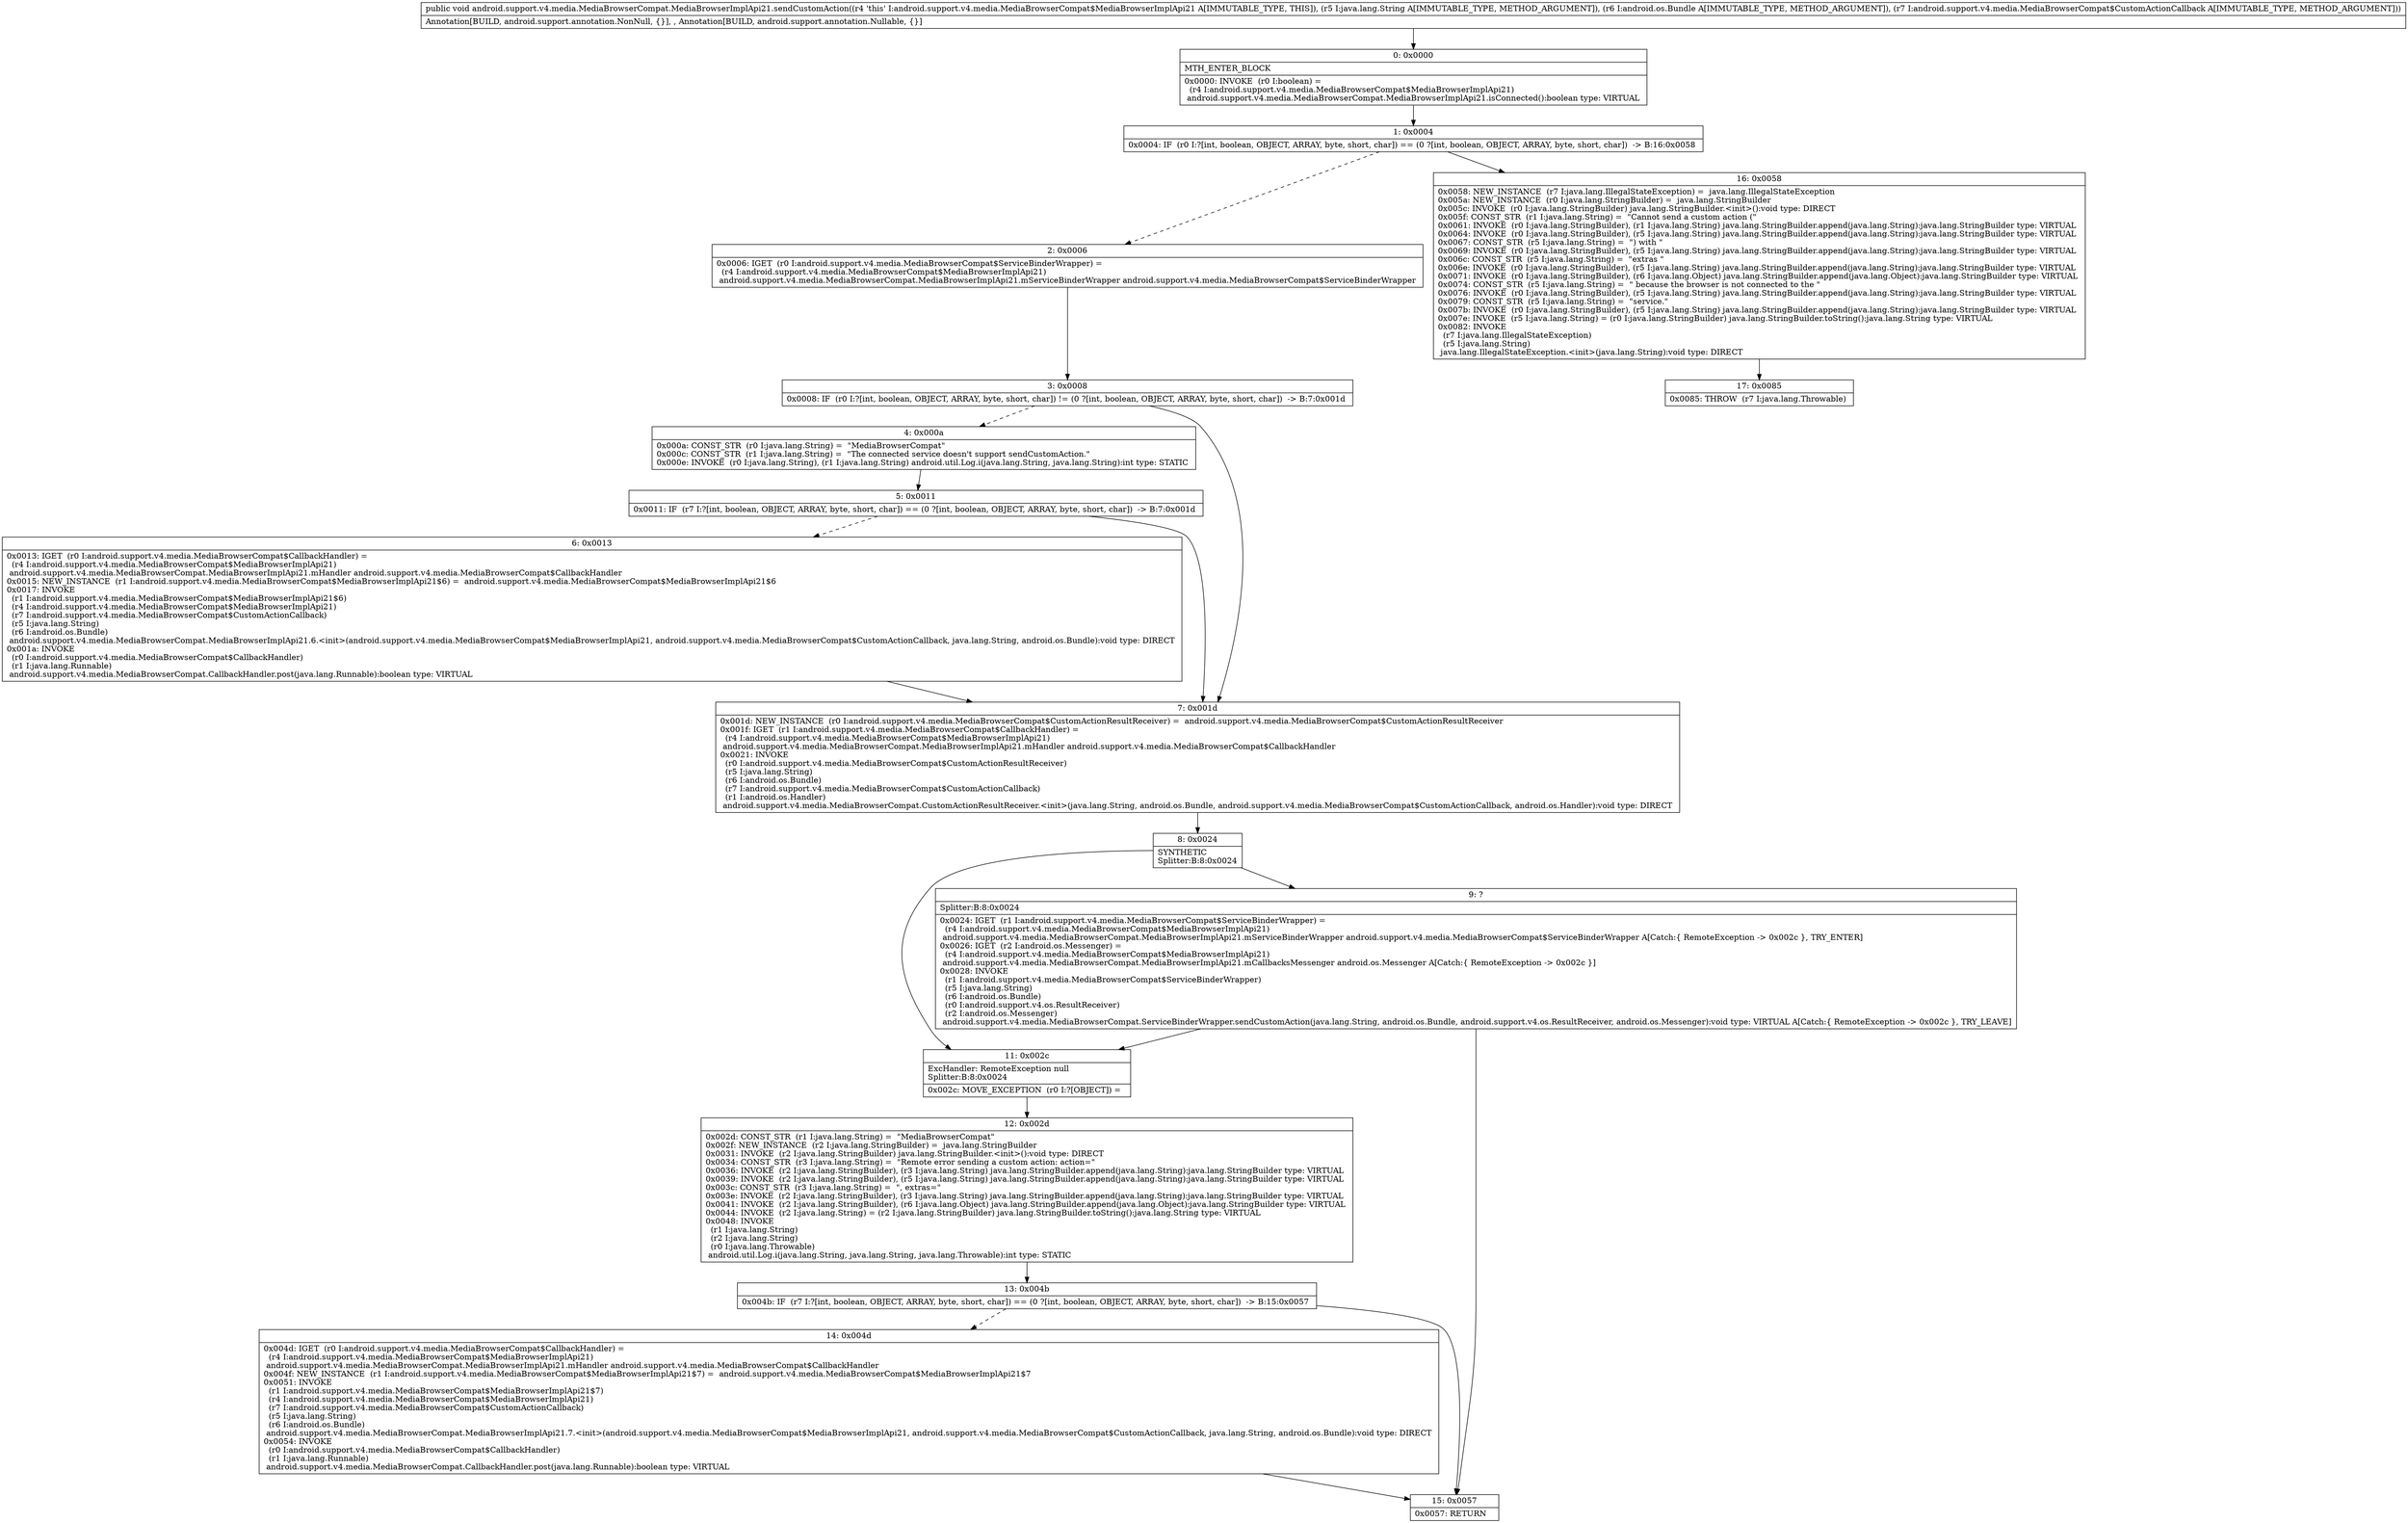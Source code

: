 digraph "CFG forandroid.support.v4.media.MediaBrowserCompat.MediaBrowserImplApi21.sendCustomAction(Ljava\/lang\/String;Landroid\/os\/Bundle;Landroid\/support\/v4\/media\/MediaBrowserCompat$CustomActionCallback;)V" {
Node_0 [shape=record,label="{0\:\ 0x0000|MTH_ENTER_BLOCK\l|0x0000: INVOKE  (r0 I:boolean) = \l  (r4 I:android.support.v4.media.MediaBrowserCompat$MediaBrowserImplApi21)\l android.support.v4.media.MediaBrowserCompat.MediaBrowserImplApi21.isConnected():boolean type: VIRTUAL \l}"];
Node_1 [shape=record,label="{1\:\ 0x0004|0x0004: IF  (r0 I:?[int, boolean, OBJECT, ARRAY, byte, short, char]) == (0 ?[int, boolean, OBJECT, ARRAY, byte, short, char])  \-\> B:16:0x0058 \l}"];
Node_2 [shape=record,label="{2\:\ 0x0006|0x0006: IGET  (r0 I:android.support.v4.media.MediaBrowserCompat$ServiceBinderWrapper) = \l  (r4 I:android.support.v4.media.MediaBrowserCompat$MediaBrowserImplApi21)\l android.support.v4.media.MediaBrowserCompat.MediaBrowserImplApi21.mServiceBinderWrapper android.support.v4.media.MediaBrowserCompat$ServiceBinderWrapper \l}"];
Node_3 [shape=record,label="{3\:\ 0x0008|0x0008: IF  (r0 I:?[int, boolean, OBJECT, ARRAY, byte, short, char]) != (0 ?[int, boolean, OBJECT, ARRAY, byte, short, char])  \-\> B:7:0x001d \l}"];
Node_4 [shape=record,label="{4\:\ 0x000a|0x000a: CONST_STR  (r0 I:java.lang.String) =  \"MediaBrowserCompat\" \l0x000c: CONST_STR  (r1 I:java.lang.String) =  \"The connected service doesn't support sendCustomAction.\" \l0x000e: INVOKE  (r0 I:java.lang.String), (r1 I:java.lang.String) android.util.Log.i(java.lang.String, java.lang.String):int type: STATIC \l}"];
Node_5 [shape=record,label="{5\:\ 0x0011|0x0011: IF  (r7 I:?[int, boolean, OBJECT, ARRAY, byte, short, char]) == (0 ?[int, boolean, OBJECT, ARRAY, byte, short, char])  \-\> B:7:0x001d \l}"];
Node_6 [shape=record,label="{6\:\ 0x0013|0x0013: IGET  (r0 I:android.support.v4.media.MediaBrowserCompat$CallbackHandler) = \l  (r4 I:android.support.v4.media.MediaBrowserCompat$MediaBrowserImplApi21)\l android.support.v4.media.MediaBrowserCompat.MediaBrowserImplApi21.mHandler android.support.v4.media.MediaBrowserCompat$CallbackHandler \l0x0015: NEW_INSTANCE  (r1 I:android.support.v4.media.MediaBrowserCompat$MediaBrowserImplApi21$6) =  android.support.v4.media.MediaBrowserCompat$MediaBrowserImplApi21$6 \l0x0017: INVOKE  \l  (r1 I:android.support.v4.media.MediaBrowserCompat$MediaBrowserImplApi21$6)\l  (r4 I:android.support.v4.media.MediaBrowserCompat$MediaBrowserImplApi21)\l  (r7 I:android.support.v4.media.MediaBrowserCompat$CustomActionCallback)\l  (r5 I:java.lang.String)\l  (r6 I:android.os.Bundle)\l android.support.v4.media.MediaBrowserCompat.MediaBrowserImplApi21.6.\<init\>(android.support.v4.media.MediaBrowserCompat$MediaBrowserImplApi21, android.support.v4.media.MediaBrowserCompat$CustomActionCallback, java.lang.String, android.os.Bundle):void type: DIRECT \l0x001a: INVOKE  \l  (r0 I:android.support.v4.media.MediaBrowserCompat$CallbackHandler)\l  (r1 I:java.lang.Runnable)\l android.support.v4.media.MediaBrowserCompat.CallbackHandler.post(java.lang.Runnable):boolean type: VIRTUAL \l}"];
Node_7 [shape=record,label="{7\:\ 0x001d|0x001d: NEW_INSTANCE  (r0 I:android.support.v4.media.MediaBrowserCompat$CustomActionResultReceiver) =  android.support.v4.media.MediaBrowserCompat$CustomActionResultReceiver \l0x001f: IGET  (r1 I:android.support.v4.media.MediaBrowserCompat$CallbackHandler) = \l  (r4 I:android.support.v4.media.MediaBrowserCompat$MediaBrowserImplApi21)\l android.support.v4.media.MediaBrowserCompat.MediaBrowserImplApi21.mHandler android.support.v4.media.MediaBrowserCompat$CallbackHandler \l0x0021: INVOKE  \l  (r0 I:android.support.v4.media.MediaBrowserCompat$CustomActionResultReceiver)\l  (r5 I:java.lang.String)\l  (r6 I:android.os.Bundle)\l  (r7 I:android.support.v4.media.MediaBrowserCompat$CustomActionCallback)\l  (r1 I:android.os.Handler)\l android.support.v4.media.MediaBrowserCompat.CustomActionResultReceiver.\<init\>(java.lang.String, android.os.Bundle, android.support.v4.media.MediaBrowserCompat$CustomActionCallback, android.os.Handler):void type: DIRECT \l}"];
Node_8 [shape=record,label="{8\:\ 0x0024|SYNTHETIC\lSplitter:B:8:0x0024\l}"];
Node_9 [shape=record,label="{9\:\ ?|Splitter:B:8:0x0024\l|0x0024: IGET  (r1 I:android.support.v4.media.MediaBrowserCompat$ServiceBinderWrapper) = \l  (r4 I:android.support.v4.media.MediaBrowserCompat$MediaBrowserImplApi21)\l android.support.v4.media.MediaBrowserCompat.MediaBrowserImplApi21.mServiceBinderWrapper android.support.v4.media.MediaBrowserCompat$ServiceBinderWrapper A[Catch:\{ RemoteException \-\> 0x002c \}, TRY_ENTER]\l0x0026: IGET  (r2 I:android.os.Messenger) = \l  (r4 I:android.support.v4.media.MediaBrowserCompat$MediaBrowserImplApi21)\l android.support.v4.media.MediaBrowserCompat.MediaBrowserImplApi21.mCallbacksMessenger android.os.Messenger A[Catch:\{ RemoteException \-\> 0x002c \}]\l0x0028: INVOKE  \l  (r1 I:android.support.v4.media.MediaBrowserCompat$ServiceBinderWrapper)\l  (r5 I:java.lang.String)\l  (r6 I:android.os.Bundle)\l  (r0 I:android.support.v4.os.ResultReceiver)\l  (r2 I:android.os.Messenger)\l android.support.v4.media.MediaBrowserCompat.ServiceBinderWrapper.sendCustomAction(java.lang.String, android.os.Bundle, android.support.v4.os.ResultReceiver, android.os.Messenger):void type: VIRTUAL A[Catch:\{ RemoteException \-\> 0x002c \}, TRY_LEAVE]\l}"];
Node_11 [shape=record,label="{11\:\ 0x002c|ExcHandler: RemoteException null\lSplitter:B:8:0x0024\l|0x002c: MOVE_EXCEPTION  (r0 I:?[OBJECT]) =  \l}"];
Node_12 [shape=record,label="{12\:\ 0x002d|0x002d: CONST_STR  (r1 I:java.lang.String) =  \"MediaBrowserCompat\" \l0x002f: NEW_INSTANCE  (r2 I:java.lang.StringBuilder) =  java.lang.StringBuilder \l0x0031: INVOKE  (r2 I:java.lang.StringBuilder) java.lang.StringBuilder.\<init\>():void type: DIRECT \l0x0034: CONST_STR  (r3 I:java.lang.String) =  \"Remote error sending a custom action: action=\" \l0x0036: INVOKE  (r2 I:java.lang.StringBuilder), (r3 I:java.lang.String) java.lang.StringBuilder.append(java.lang.String):java.lang.StringBuilder type: VIRTUAL \l0x0039: INVOKE  (r2 I:java.lang.StringBuilder), (r5 I:java.lang.String) java.lang.StringBuilder.append(java.lang.String):java.lang.StringBuilder type: VIRTUAL \l0x003c: CONST_STR  (r3 I:java.lang.String) =  \", extras=\" \l0x003e: INVOKE  (r2 I:java.lang.StringBuilder), (r3 I:java.lang.String) java.lang.StringBuilder.append(java.lang.String):java.lang.StringBuilder type: VIRTUAL \l0x0041: INVOKE  (r2 I:java.lang.StringBuilder), (r6 I:java.lang.Object) java.lang.StringBuilder.append(java.lang.Object):java.lang.StringBuilder type: VIRTUAL \l0x0044: INVOKE  (r2 I:java.lang.String) = (r2 I:java.lang.StringBuilder) java.lang.StringBuilder.toString():java.lang.String type: VIRTUAL \l0x0048: INVOKE  \l  (r1 I:java.lang.String)\l  (r2 I:java.lang.String)\l  (r0 I:java.lang.Throwable)\l android.util.Log.i(java.lang.String, java.lang.String, java.lang.Throwable):int type: STATIC \l}"];
Node_13 [shape=record,label="{13\:\ 0x004b|0x004b: IF  (r7 I:?[int, boolean, OBJECT, ARRAY, byte, short, char]) == (0 ?[int, boolean, OBJECT, ARRAY, byte, short, char])  \-\> B:15:0x0057 \l}"];
Node_14 [shape=record,label="{14\:\ 0x004d|0x004d: IGET  (r0 I:android.support.v4.media.MediaBrowserCompat$CallbackHandler) = \l  (r4 I:android.support.v4.media.MediaBrowserCompat$MediaBrowserImplApi21)\l android.support.v4.media.MediaBrowserCompat.MediaBrowserImplApi21.mHandler android.support.v4.media.MediaBrowserCompat$CallbackHandler \l0x004f: NEW_INSTANCE  (r1 I:android.support.v4.media.MediaBrowserCompat$MediaBrowserImplApi21$7) =  android.support.v4.media.MediaBrowserCompat$MediaBrowserImplApi21$7 \l0x0051: INVOKE  \l  (r1 I:android.support.v4.media.MediaBrowserCompat$MediaBrowserImplApi21$7)\l  (r4 I:android.support.v4.media.MediaBrowserCompat$MediaBrowserImplApi21)\l  (r7 I:android.support.v4.media.MediaBrowserCompat$CustomActionCallback)\l  (r5 I:java.lang.String)\l  (r6 I:android.os.Bundle)\l android.support.v4.media.MediaBrowserCompat.MediaBrowserImplApi21.7.\<init\>(android.support.v4.media.MediaBrowserCompat$MediaBrowserImplApi21, android.support.v4.media.MediaBrowserCompat$CustomActionCallback, java.lang.String, android.os.Bundle):void type: DIRECT \l0x0054: INVOKE  \l  (r0 I:android.support.v4.media.MediaBrowserCompat$CallbackHandler)\l  (r1 I:java.lang.Runnable)\l android.support.v4.media.MediaBrowserCompat.CallbackHandler.post(java.lang.Runnable):boolean type: VIRTUAL \l}"];
Node_15 [shape=record,label="{15\:\ 0x0057|0x0057: RETURN   \l}"];
Node_16 [shape=record,label="{16\:\ 0x0058|0x0058: NEW_INSTANCE  (r7 I:java.lang.IllegalStateException) =  java.lang.IllegalStateException \l0x005a: NEW_INSTANCE  (r0 I:java.lang.StringBuilder) =  java.lang.StringBuilder \l0x005c: INVOKE  (r0 I:java.lang.StringBuilder) java.lang.StringBuilder.\<init\>():void type: DIRECT \l0x005f: CONST_STR  (r1 I:java.lang.String) =  \"Cannot send a custom action (\" \l0x0061: INVOKE  (r0 I:java.lang.StringBuilder), (r1 I:java.lang.String) java.lang.StringBuilder.append(java.lang.String):java.lang.StringBuilder type: VIRTUAL \l0x0064: INVOKE  (r0 I:java.lang.StringBuilder), (r5 I:java.lang.String) java.lang.StringBuilder.append(java.lang.String):java.lang.StringBuilder type: VIRTUAL \l0x0067: CONST_STR  (r5 I:java.lang.String) =  \") with \" \l0x0069: INVOKE  (r0 I:java.lang.StringBuilder), (r5 I:java.lang.String) java.lang.StringBuilder.append(java.lang.String):java.lang.StringBuilder type: VIRTUAL \l0x006c: CONST_STR  (r5 I:java.lang.String) =  \"extras \" \l0x006e: INVOKE  (r0 I:java.lang.StringBuilder), (r5 I:java.lang.String) java.lang.StringBuilder.append(java.lang.String):java.lang.StringBuilder type: VIRTUAL \l0x0071: INVOKE  (r0 I:java.lang.StringBuilder), (r6 I:java.lang.Object) java.lang.StringBuilder.append(java.lang.Object):java.lang.StringBuilder type: VIRTUAL \l0x0074: CONST_STR  (r5 I:java.lang.String) =  \" because the browser is not connected to the \" \l0x0076: INVOKE  (r0 I:java.lang.StringBuilder), (r5 I:java.lang.String) java.lang.StringBuilder.append(java.lang.String):java.lang.StringBuilder type: VIRTUAL \l0x0079: CONST_STR  (r5 I:java.lang.String) =  \"service.\" \l0x007b: INVOKE  (r0 I:java.lang.StringBuilder), (r5 I:java.lang.String) java.lang.StringBuilder.append(java.lang.String):java.lang.StringBuilder type: VIRTUAL \l0x007e: INVOKE  (r5 I:java.lang.String) = (r0 I:java.lang.StringBuilder) java.lang.StringBuilder.toString():java.lang.String type: VIRTUAL \l0x0082: INVOKE  \l  (r7 I:java.lang.IllegalStateException)\l  (r5 I:java.lang.String)\l java.lang.IllegalStateException.\<init\>(java.lang.String):void type: DIRECT \l}"];
Node_17 [shape=record,label="{17\:\ 0x0085|0x0085: THROW  (r7 I:java.lang.Throwable) \l}"];
MethodNode[shape=record,label="{public void android.support.v4.media.MediaBrowserCompat.MediaBrowserImplApi21.sendCustomAction((r4 'this' I:android.support.v4.media.MediaBrowserCompat$MediaBrowserImplApi21 A[IMMUTABLE_TYPE, THIS]), (r5 I:java.lang.String A[IMMUTABLE_TYPE, METHOD_ARGUMENT]), (r6 I:android.os.Bundle A[IMMUTABLE_TYPE, METHOD_ARGUMENT]), (r7 I:android.support.v4.media.MediaBrowserCompat$CustomActionCallback A[IMMUTABLE_TYPE, METHOD_ARGUMENT]))  | Annotation[BUILD, android.support.annotation.NonNull, \{\}], , Annotation[BUILD, android.support.annotation.Nullable, \{\}]\l}"];
MethodNode -> Node_0;
Node_0 -> Node_1;
Node_1 -> Node_2[style=dashed];
Node_1 -> Node_16;
Node_2 -> Node_3;
Node_3 -> Node_4[style=dashed];
Node_3 -> Node_7;
Node_4 -> Node_5;
Node_5 -> Node_6[style=dashed];
Node_5 -> Node_7;
Node_6 -> Node_7;
Node_7 -> Node_8;
Node_8 -> Node_9;
Node_8 -> Node_11;
Node_9 -> Node_11;
Node_9 -> Node_15;
Node_11 -> Node_12;
Node_12 -> Node_13;
Node_13 -> Node_14[style=dashed];
Node_13 -> Node_15;
Node_14 -> Node_15;
Node_16 -> Node_17;
}

